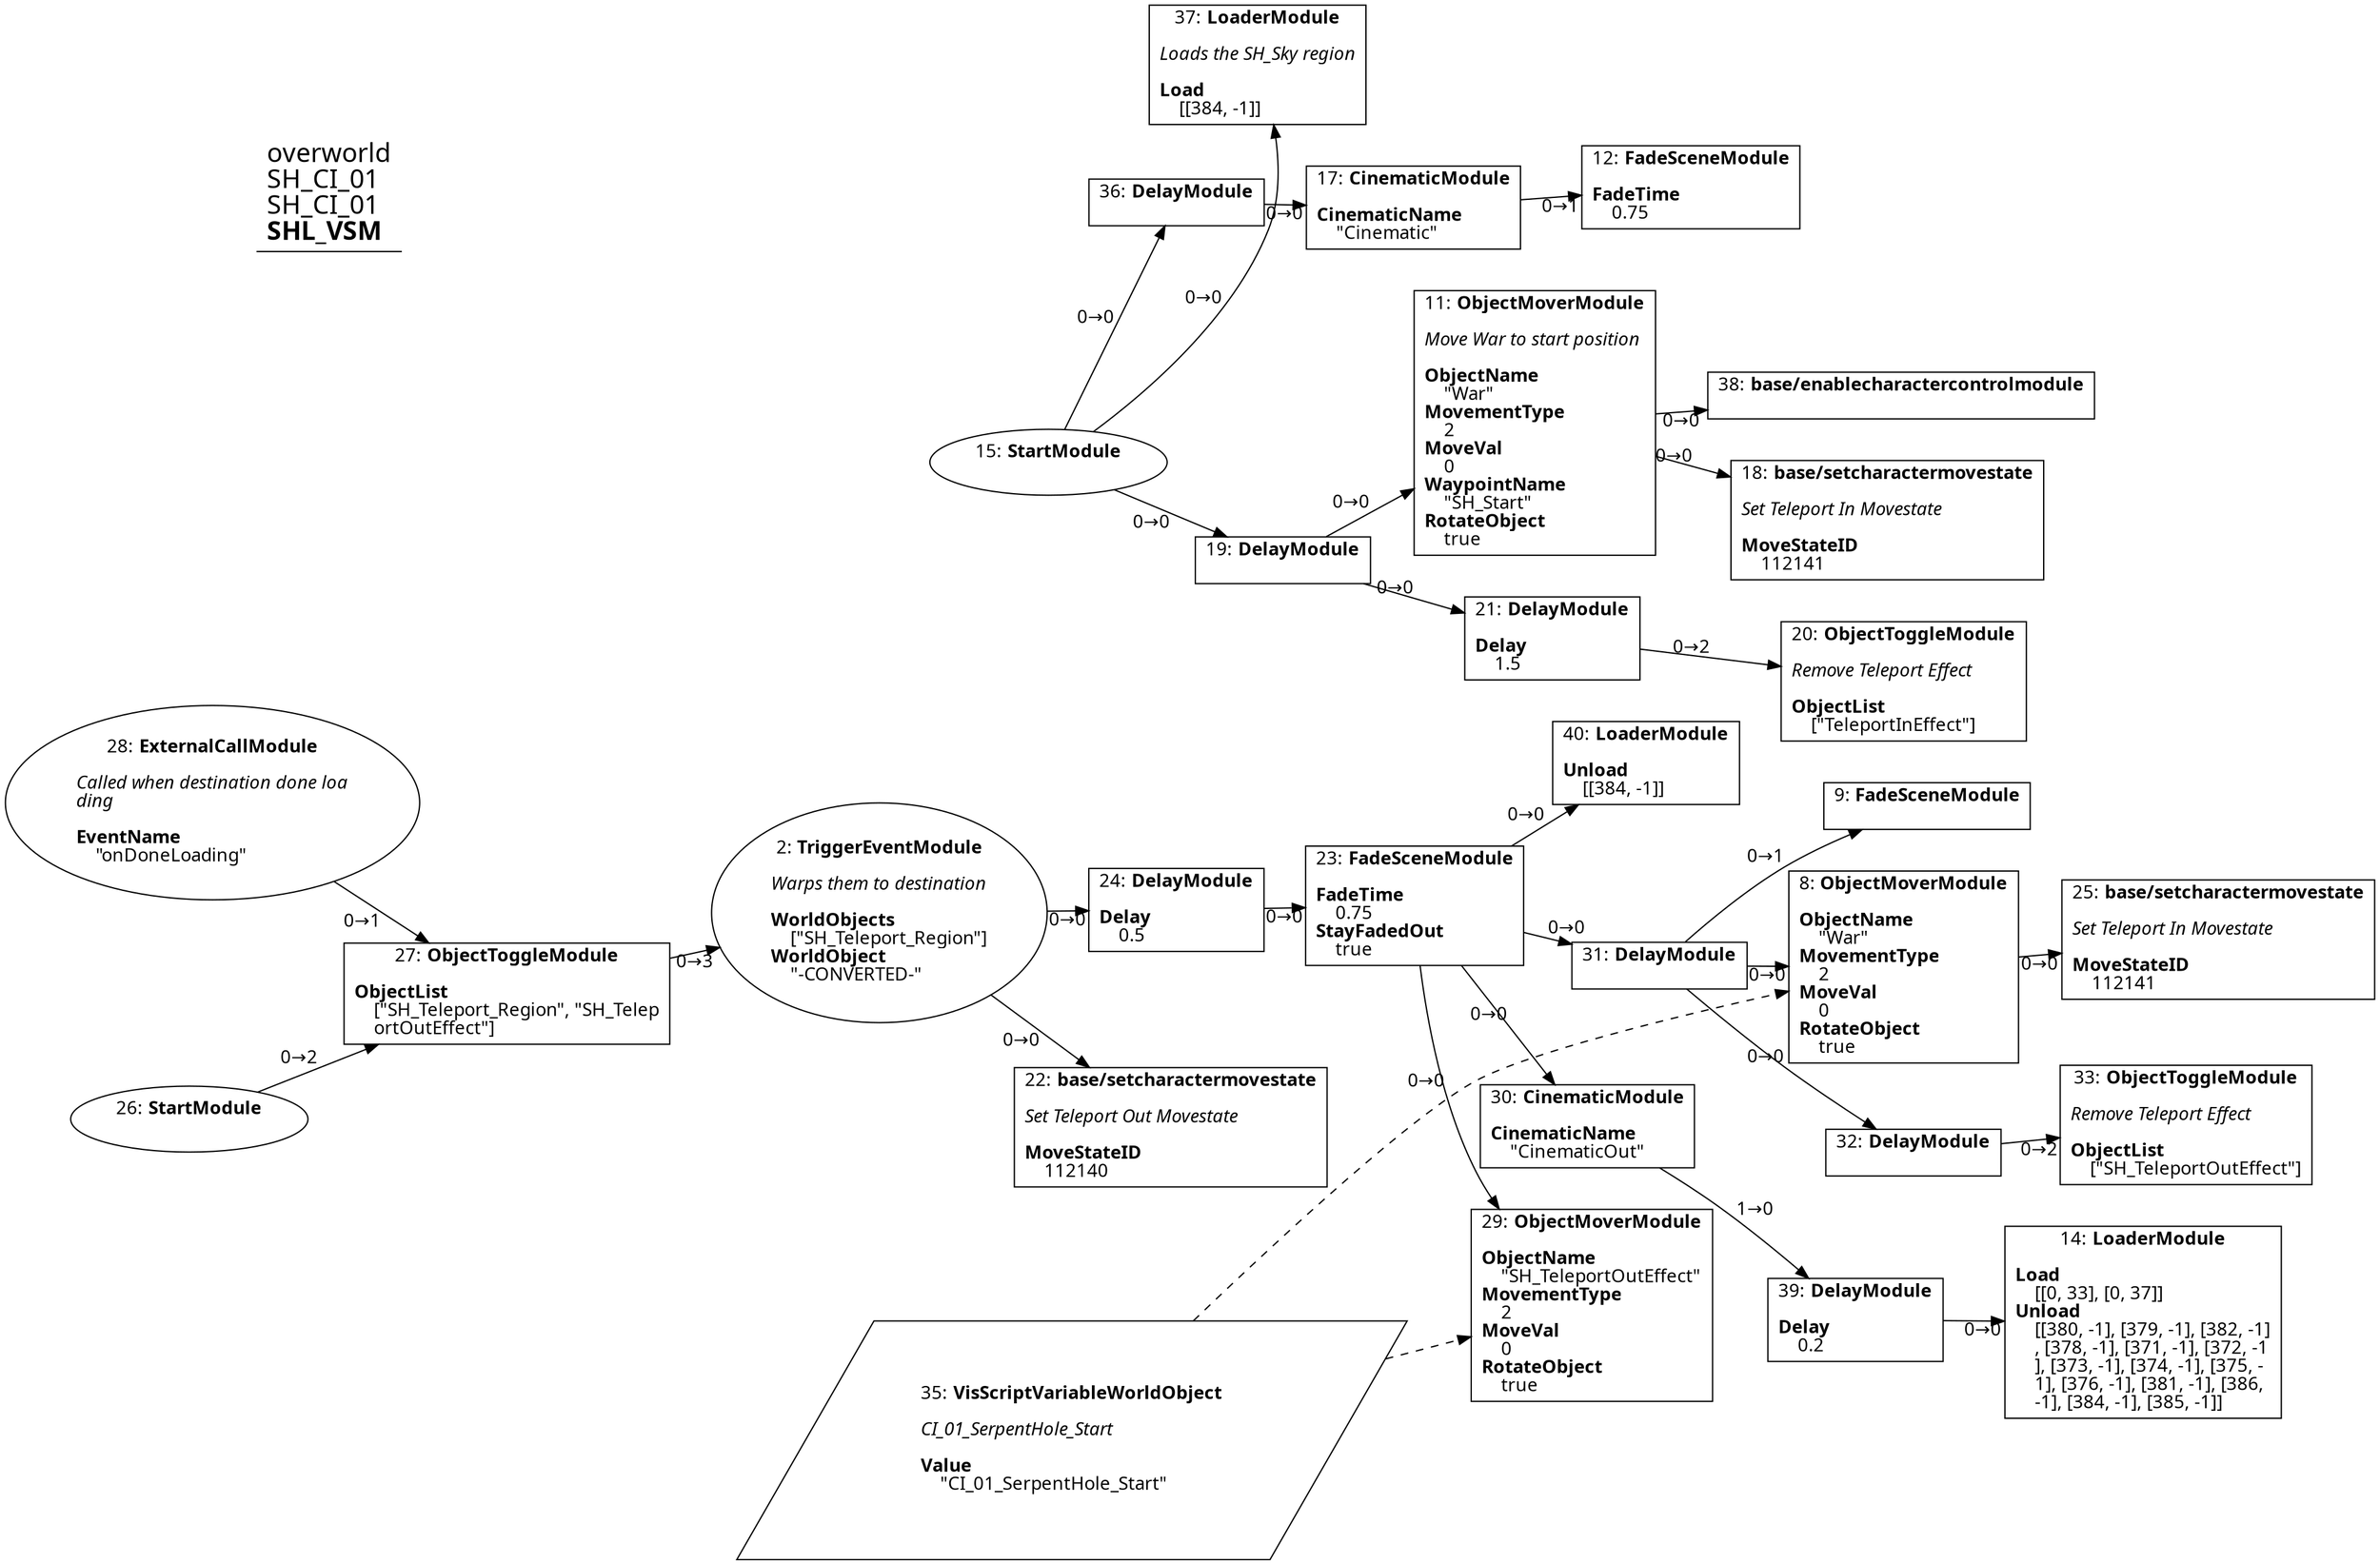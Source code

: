 digraph {
    layout = fdp;
    overlap = prism;
    sep = "+16";
    splines = spline;

    node [ shape = box ];

    graph [ fontname = "Segoe UI" ];
    node [ fontname = "Segoe UI" ];
    edge [ fontname = "Segoe UI" ];

    2 [ label = <2: <b>TriggerEventModule</b><br/><br/><i>Warps them to destination<br align="left"/></i><br align="left"/><b>WorldObjects</b><br align="left"/>    [&quot;SH_Teleport_Region&quot;]<br align="left"/><b>WorldObject</b><br align="left"/>    &quot;-CONVERTED-&quot;<br align="left"/>> ];
    2 [ shape = oval ]
    2 [ pos = "0.379,-0.47400004!" ];
    2 -> 22 [ label = "0→0" ];
    2 -> 24 [ label = "0→0" ];

    8 [ label = <8: <b>ObjectMoverModule</b><br/><br/><b>ObjectName</b><br align="left"/>    &quot;War&quot;<br align="left"/><b>MovementType</b><br align="left"/>    2<br align="left"/><b>MoveVal</b><br align="left"/>    0<br align="left"/><b>RotateObject</b><br align="left"/>    true<br align="left"/>> ];
    8 [ pos = "1.366,-0.544!" ];
    8 -> 25 [ label = "0→0" ];
    35 -> 8 [ style = dashed ];

    9 [ label = <9: <b>FadeSceneModule</b><br/><br/>> ];
    9 [ pos = "1.365,-0.37600002!" ];

    11 [ label = <11: <b>ObjectMoverModule</b><br/><br/><i>Move War to start position<br align="left"/></i><br align="left"/><b>ObjectName</b><br align="left"/>    &quot;War&quot;<br align="left"/><b>MovementType</b><br align="left"/>    2<br align="left"/><b>MoveVal</b><br align="left"/>    0<br align="left"/><b>WaypointName</b><br align="left"/>    &quot;SH_Start&quot;<br align="left"/><b>RotateObject</b><br align="left"/>    true<br align="left"/>> ];
    11 [ pos = "0.99600005,0.23400001!" ];
    11 -> 18 [ label = "0→0" ];
    11 -> 38 [ label = "0→0" ];

    12 [ label = <12: <b>FadeSceneModule</b><br/><br/><b>FadeTime</b><br align="left"/>    0.75<br align="left"/>> ];
    12 [ pos = "1.1240001,0.404!" ];

    14 [ label = <14: <b>LoaderModule</b><br/><br/><b>Load</b><br align="left"/>    [[0, 33], [0, 37]]<br align="left"/><b>Unload</b><br align="left"/>    [[380, -1], [379, -1], [382, -1]<br align="left"/>    , [378, -1], [371, -1], [372, -1<br align="left"/>    ], [373, -1], [374, -1], [375, -<br align="left"/>    1], [376, -1], [381, -1], [386, <br align="left"/>    -1], [384, -1], [385, -1]]<br align="left"/>> ];
    14 [ pos = "1.5910001,-0.97400004!" ];

    15 [ label = <15: <b>StartModule</b><br/><br/>> ];
    15 [ shape = oval ]
    15 [ pos = "0.56200004,0.22100002!" ];
    15 -> 19 [ label = "0→0" ];
    15 -> 36 [ label = "0→0" ];
    15 -> 37 [ label = "0→0" ];

    17 [ label = <17: <b>CinematicModule</b><br/><br/><b>CinematicName</b><br align="left"/>    &quot;Cinematic&quot;<br align="left"/>> ];
    17 [ pos = "0.90400004,0.381!" ];
    17 -> 12 [ label = "0→1" ];

    18 [ label = <18: <b>base/setcharactermovestate</b><br/><br/><i>Set Teleport In Movestate<br align="left"/></i><br align="left"/><b>MoveStateID</b><br align="left"/>    112141<br align="left"/>> ];
    18 [ pos = "1.2390001,0.124000005!" ];

    19 [ label = <19: <b>DelayModule</b><br/><br/>> ];
    19 [ pos = "0.77800006,0.12900001!" ];
    19 -> 11 [ label = "0→0" ];
    19 -> 21 [ label = "0→0" ];

    20 [ label = <20: <b>ObjectToggleModule</b><br/><br/><i>Remove Teleport Effect<br align="left"/></i><br align="left"/><b>ObjectList</b><br align="left"/>    [&quot;TeleportInEffect&quot;]<br align="left"/>> ];
    20 [ pos = "1.256,-0.036000002!" ];

    21 [ label = <21: <b>DelayModule</b><br/><br/><b>Delay</b><br align="left"/>    1.5<br align="left"/>> ];
    21 [ pos = "1.001,0.030000001!" ];
    21 -> 20 [ label = "0→2" ];

    22 [ label = <22: <b>base/setcharactermovestate</b><br/><br/><i>Set Teleport Out Movestate<br align="left"/></i><br align="left"/><b>MoveStateID</b><br align="left"/>    112140<br align="left"/>> ];
    22 [ pos = "0.652,-0.721!" ];

    23 [ label = <23: <b>FadeSceneModule</b><br/><br/><b>FadeTime</b><br align="left"/>    0.75<br align="left"/><b>StayFadedOut</b><br align="left"/>    true<br align="left"/>> ];
    23 [ pos = "0.88100004,-0.47500002!" ];
    23 -> 29 [ label = "0→0" ];
    23 -> 30 [ label = "0→0" ];
    23 -> 31 [ label = "0→0" ];
    23 -> 40 [ label = "0→0" ];

    24 [ label = <24: <b>DelayModule</b><br/><br/><b>Delay</b><br align="left"/>    0.5<br align="left"/>> ];
    24 [ pos = "0.68200004,-0.47400004!" ];
    24 -> 23 [ label = "0→0" ];

    25 [ label = <25: <b>base/setcharactermovestate</b><br/><br/><i>Set Teleport In Movestate<br align="left"/></i><br align="left"/><b>MoveStateID</b><br align="left"/>    112141<br align="left"/>> ];
    25 [ pos = "1.605,-0.544!" ];

    26 [ label = <26: <b>StartModule</b><br/><br/>> ];
    26 [ shape = oval ]
    26 [ pos = "-0.32700002,-0.652!" ];
    26 -> 27 [ label = "0→2" ];

    27 [ label = <27: <b>ObjectToggleModule</b><br/><br/><b>ObjectList</b><br align="left"/>    [&quot;SH_Teleport_Region&quot;, &quot;SH_Telep<br align="left"/>    ortOutEffect&quot;]<br align="left"/>> ];
    27 [ pos = "-0.047000002,-0.544!" ];
    27 -> 2 [ label = "0→3" ];

    28 [ label = <28: <b>ExternalCallModule</b><br/><br/><i>Called when destination done loa<br align="left"/>ding<br align="left"/></i><br align="left"/><b>EventName</b><br align="left"/>    &quot;onDoneLoading&quot;<br align="left"/>> ];
    28 [ shape = oval ]
    28 [ pos = "-0.335,-0.37300003!" ];
    28 -> 27 [ label = "0→1" ];

    29 [ label = <29: <b>ObjectMoverModule</b><br/><br/><b>ObjectName</b><br align="left"/>    &quot;SH_TeleportOutEffect&quot;<br align="left"/><b>MovementType</b><br align="left"/>    2<br align="left"/><b>MoveVal</b><br align="left"/>    0<br align="left"/><b>RotateObject</b><br align="left"/>    true<br align="left"/>> ];
    29 [ pos = "1.136,-0.93700004!" ];
    35 -> 29 [ style = dashed ];

    30 [ label = <30: <b>CinematicModule</b><br/><br/><b>CinematicName</b><br align="left"/>    &quot;CinematicOut&quot;<br align="left"/>> ];
    30 [ pos = "1.1350001,-0.78000003!" ];
    30 -> 39 [ label = "1→0" ];

    31 [ label = <31: <b>DelayModule</b><br/><br/>> ];
    31 [ pos = "1.143,-0.544!" ];
    31 -> 8 [ label = "0→0" ];
    31 -> 32 [ label = "0→0" ];
    31 -> 9 [ label = "0→1" ];

    32 [ label = <32: <b>DelayModule</b><br/><br/>> ];
    32 [ pos = "1.3700001,-0.74700004!" ];
    32 -> 33 [ label = "0→2" ];

    33 [ label = <33: <b>ObjectToggleModule</b><br/><br/><i>Remove Teleport Effect<br align="left"/></i><br align="left"/><b>ObjectList</b><br align="left"/>    [&quot;SH_TeleportOutEffect&quot;]<br align="left"/>> ];
    33 [ pos = "1.621,-0.70100003!" ];

    35 [ label = <35: <b>VisScriptVariableWorldObject</b><br/><br/><i>CI_01_SerpentHole_Start<br align="left"/></i><br align="left"/><b>Value</b><br align="left"/>    &quot;CI_01_SerpentHole_Start&quot;<br align="left"/>> ];
    35 [ shape = parallelogram ]
    35 [ pos = "0.67800003,-1.059!" ];

    36 [ label = <36: <b>DelayModule</b><br/><br/>> ];
    36 [ pos = "0.748,0.38000003!" ];
    36 -> 17 [ label = "0→0" ];

    37 [ label = <37: <b>LoaderModule</b><br/><br/><i>Loads the SH_Sky region<br align="left"/></i><br align="left"/><b>Load</b><br align="left"/>    [[384, -1]]<br align="left"/>> ];
    37 [ pos = "0.744,0.541!" ];

    38 [ label = <38: <b>base/enablecharactercontrolmodule</b><br/><br/>> ];
    38 [ pos = "1.251,0.23700002!" ];

    39 [ label = <39: <b>DelayModule</b><br/><br/><b>Delay</b><br align="left"/>    0.2<br align="left"/>> ];
    39 [ pos = "1.4280001,-0.97400004!" ];
    39 -> 14 [ label = "0→0" ];

    40 [ label = <40: <b>LoaderModule</b><br/><br/><b>Unload</b><br align="left"/>    [[384, -1]]<br align="left"/>> ];
    40 [ pos = "1.1240001,-0.31100002!" ];

    title [ pos = "-0.33600003,0.54200006!" ];
    title [ shape = underline ];
    title [ label = <<font point-size="20">overworld<br align="left"/>SH_CI_01<br align="left"/>SH_CI_01<br align="left"/><b>SHL_VSM</b><br align="left"/></font>> ];
}
